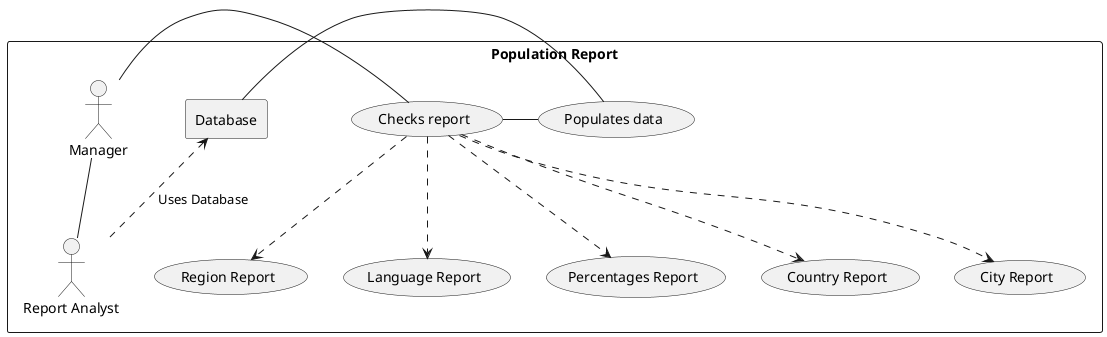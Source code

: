 @startuml



rectangle "Population Report" {

actor RA as "Report Analyst"

                               rectangle Database
    usecase UC4 as "Checks report"
    usecase UC5 as "Populates data"
    usecase UCa as "Country Report"
    usecase UCb as "City Report"
    usecase UCc as "Region Report"
    usecase UCd as "Language Report"
    usecase UCe as "Percentages Report"

    Manager - UC4
    Manager - RA
    UC4 ..> UCa
    UC4 ..> UCb
    UC4 ..> UCc
    UC4 ..> UCd
    UC4 ..> UCe
    UC4 - UC5
    UC5 - Database
    Database <.. RA : Uses Database
}

@enduml
